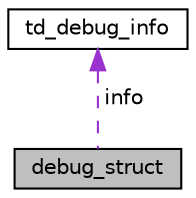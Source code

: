 digraph "debug_struct"
{
  edge [fontname="Helvetica",fontsize="10",labelfontname="Helvetica",labelfontsize="10"];
  node [fontname="Helvetica",fontsize="10",shape=record];
  Node1 [label="debug_struct",height=0.2,width=0.4,color="black", fillcolor="grey75", style="filled", fontcolor="black"];
  Node2 -> Node1 [dir="back",color="darkorchid3",fontsize="10",style="dashed",label=" info" ,fontname="Helvetica"];
  Node2 [label="td_debug_info",height=0.2,width=0.4,color="black", fillcolor="white", style="filled",URL="$tdisk__debug_8h.html#structtd__debug__info",tooltip="This struct is used to store information about the current operations of a program. "];
}
